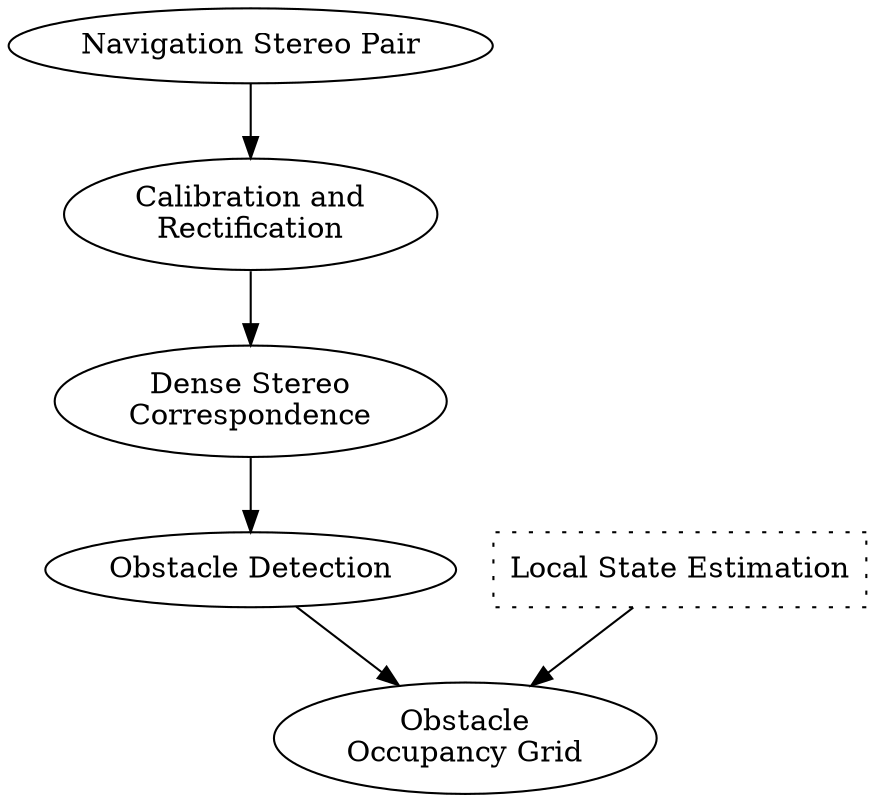 digraph obstacle_detection {
    NP  [label="Navigation Stereo Pair"];
    RT  [label="Calibration and\nRectification"];
    DC  [label="Dense Stereo\nCorrespondence"];
    OD  [label="Obstacle Detection"];
    OOG [label="Obstacle\nOccupancy Grid"];
    SEL [label="Local State Estimation", style="dotted", shape="box"];

    NP->RT;
    RT->DC;
    SEL->OOG;
    DC->OD;
    OD->OOG;
}

digraph state_estimation {
    WO    [label="Odometery"];
    IN    [label="Inclinometer Measurements"];
    BC    [label="Beacon Camera"];
    FOG   [label="Fiberoptic Gyro"];
    EKF_O [label="Odometry State Estimation"];
    EKF_B [label="Global State Estimation"];
    UKF   [label="Orientation State Estimation"];
    SEL   [label="Local State Estimate", shape="box"];
    SEG   [label="Global State Estimate", shape="box"];

    FOG->EKF_O;
    WO->EKF_O;

    FOG->UKF;
    WO->UKF;
    EKF_O->UKF;
    IN->UKF;
    UKF->SEL;

    BC->EKF_B;
    EKF_B->SEG;
}

digraph search {
    SEL  [label="Local State Estimation", style="dotted"];
    DC  [label="Dense Stereo\nCorrespondence", style="dotted"];
    //subgraph cluster_search_port {
    //label="Port Search\nPipeline";
    //P_SC  [label="Search Camera"];
    //P_SP  [label="Pose and Calibration"];
    //P_GP  [label="Ground Plane\nEstimation"];
    //P_SAL [label="Salient Patch\nDetection"];
    //P_SVM [label="Support Vector Machine\nPatch Classifier"];
    //P_LNM [label="Rectilinear Mark\nRecognizer"];
    //P_SC->P_SAL->P_SP->P_SVM;
    //P_GP->P_SP;
    //P_SAL->P_LNM;
    //}
    //subgraph cluster_search_center {
    //label="Center Search\nPipeline";
    //C_SC  [label="Search Camera"];
    //C_SP  [label="Pose and Calibration"];
    //C_GP  [label="Ground Plane\nEstimation"];
    //C_SAL [label="Salient Patch\nDetection"];
    //C_SVM [label="Support Vector Machine\nPatch Classifier"];
    //C_LNM [label="Rectilinear Mark\nRecognizer"];
    //C_SC->C_SAL->C_SP->C_SVM;
    //C_GP->C_SP;
    //C_SAL->C_LNM;
    //}
    subgraph cluster_search_starboard {
    //label="Starboard Search\nPipeline";
    label="Search Pipeline";
    S_SC  [label="Search Camera"];
    S_SP  [label="Pose and Calibration"];
    S_GP  [label="Ground Plane\nEstimation"];
    S_SAL [label="Salient Patch\nDetection"];
    S_SVM [label="Support Vector Machine\nPatch Classifier"];
    S_LNM [label="Rectilinear Mark\nRecognizer"];
    S_SC->S_SAL->S_SP->S_SVM;
    S_GP->S_SP;
    S_SP->S_LNM;
    }
    //DC->P_GP;
    //DC->C_GP;
    DC->S_GP;
    //SEL->P_SP;
    //SEL->C_SP;
    SEL->S_SP;
    FLT [label="Multi-target Kalman Filter"];
    //P_SVM->FLT;
    //P_LNM->FLT;
    //C_SVM->FLT;
    //C_LNM->FLT;
    S_SVM->FLT;
    S_LNM->FLT;
}

digraph navigation_planning {
    OOG [label="Obstacle\nOccupancy Grid", style="dotted"];
    SEG [label="Global State Estimate", style="dotted"];
    RP  [label="VFH Motion Planning"];
    OOG->RP;
    SEG->RP;
}

digraph manipulation {
    MSP [label="Manipulator Stereo Pair"];
    RT  [label="Calibration and\nRectification"];
    TT  [label="Target Tracking"];
    MP  [label="Manipulation Planner"];

    MSP->RT;
    RT->TT;
    TT->MP;
}

digraph execution {
    FLT [label="Multi-target Kalman Filter", style="dotted"];
    ME  [label="Mission Executive"];
    GS  [label="Goal Selector", style="dotted"];
    RP  [label="Route Planner", style="dotted"];
    MP  [label="Manipulation Planner", style="dotted"];
    RX  [label="Route Executor"];
    SC  [label="Servo Interface"];
    MX  [label="Manipulation Executor"];
    UI  [label="User Input\n(Pause Request)"];

    UI->ME;
    SH->ME;
    GS->ME [label="Selected Goal"];
    ME->GS [label="Goal Prioritization"];
    ME->RP [label="Plan Request"];
    ME->MP [label="Plan Request"];
    RP->RX;
    MP->MX;
    ME->RX [label="Execution Request"];
    ME->SC [label="Input Select"];
    ME->MX [label="Execution Request"];
    RX->SC;
    MX->SC;

    { rank="same" GS ME }
}
